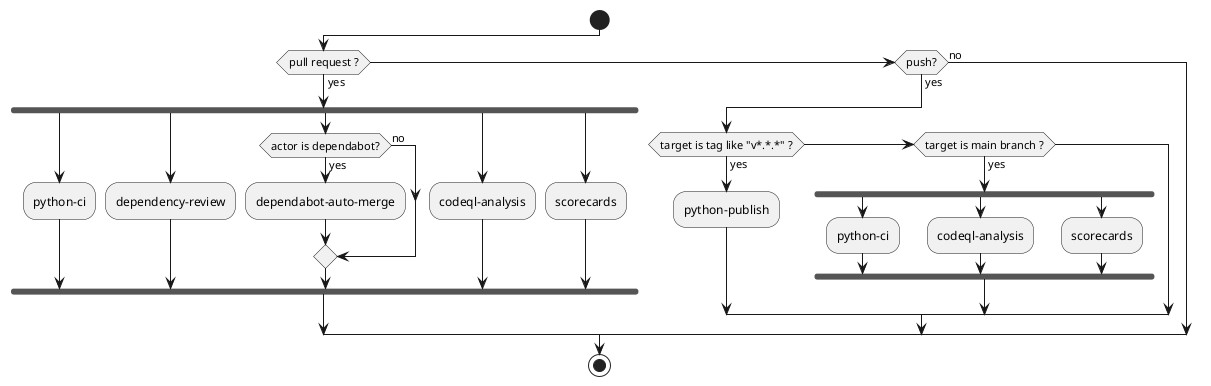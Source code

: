 @startuml summary

' !pragma useVerticalIf on

start 

if (pull request ?) then (yes)
  fork
    :python-ci;
  fork again
    :dependency-review;
  fork again
    if (actor is dependabot?) then (yes)
      :dependabot-auto-merge;
    else (no)
    endif
  fork again
    :codeql-analysis;
  fork again
    :scorecards;
  end fork
elseif (push?) then (yes)
  if (target is tag like "v*.*.*" ?) then (yes)
    :python-publish;
  elseif (target is main branch ?) then (yes)
    fork
      :python-ci;
    fork again
      :codeql-analysis;
    fork again
      :scorecards;
    end fork
  endif
else (no)
endif

stop

@enduml
